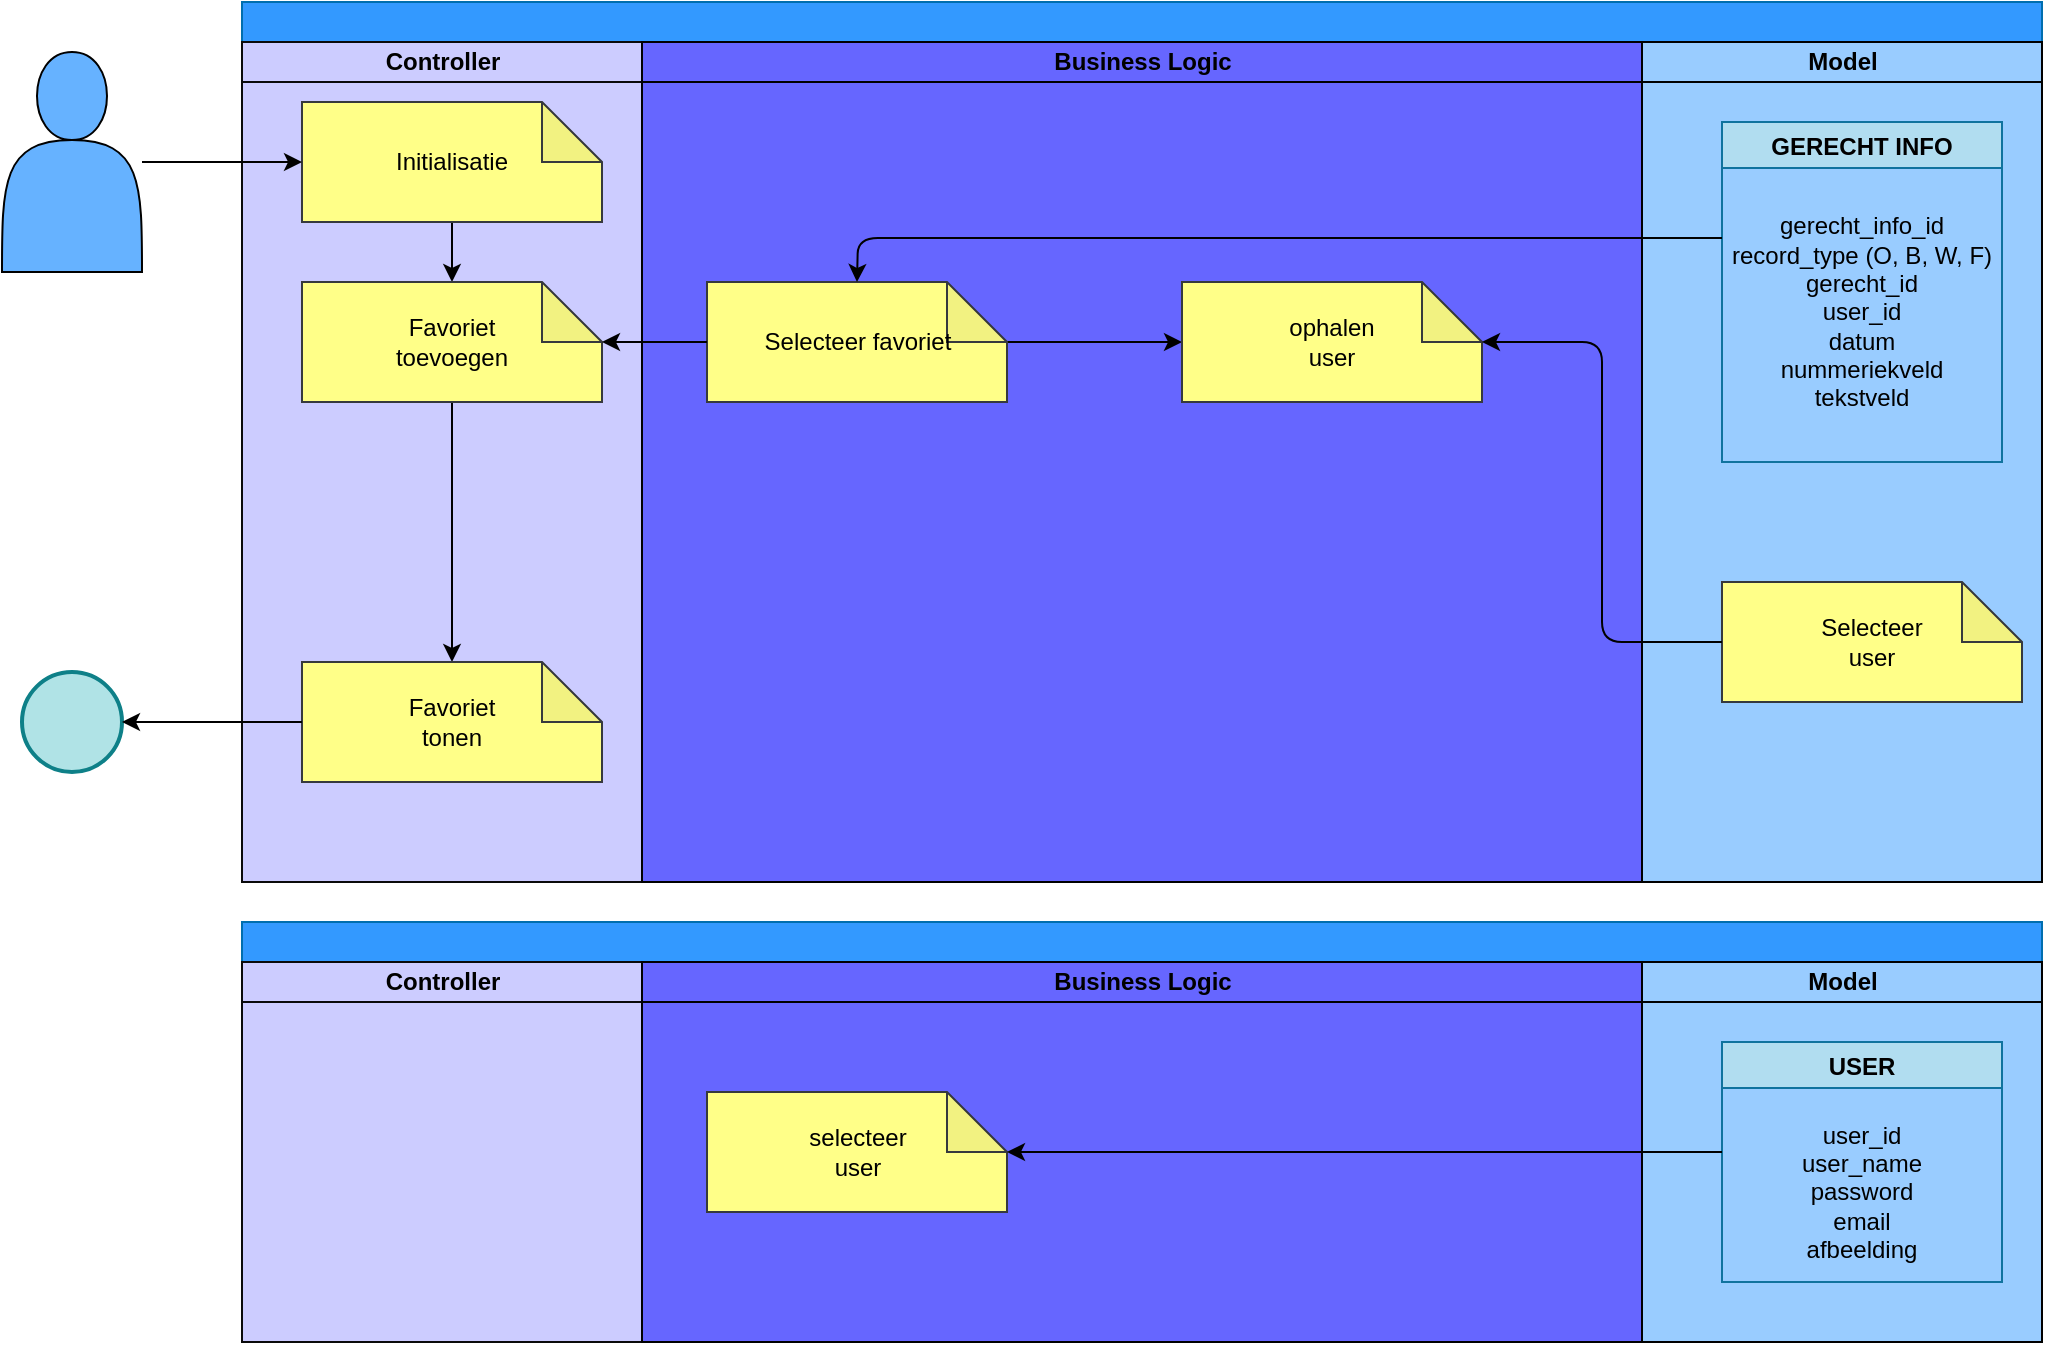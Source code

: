 <mxfile>
    <diagram id="76YbqKZ29KdDGDx_VVql" name="Page-1">
        <mxGraphModel dx="2093" dy="707" grid="1" gridSize="10" guides="1" tooltips="1" connect="1" arrows="1" fold="1" page="1" pageScale="1" pageWidth="850" pageHeight="1100" math="0" shadow="0">
            <root>
                <mxCell id="0"/>
                <mxCell id="1" parent="0"/>
                <mxCell id="2" value="" style="swimlane;childLayout=stackLayout;resizeParent=1;resizeParentMax=0;startSize=20;html=1;fillColor=#3399FF;fontColor=#000000;strokeColor=#006EAF;" parent="1" vertex="1">
                    <mxGeometry x="-660" y="30" width="900" height="440" as="geometry"/>
                </mxCell>
                <mxCell id="3" value="Controller" style="swimlane;startSize=20;html=1;fillColor=#CCCCFF;fontColor=#000000;strokeColor=#0a0a0a;gradientColor=none;swimlaneFillColor=#CCCCFF;" parent="2" vertex="1">
                    <mxGeometry y="20" width="200" height="420" as="geometry"/>
                </mxCell>
                <mxCell id="4" style="edgeStyle=none;html=1;exitX=0.5;exitY=1;exitDx=0;exitDy=0;exitPerimeter=0;entryX=0.5;entryY=0;entryDx=0;entryDy=0;entryPerimeter=0;strokeColor=#000000;fontColor=#000000;" parent="3" source="5" target="7" edge="1">
                    <mxGeometry relative="1" as="geometry"/>
                </mxCell>
                <mxCell id="5" value="&lt;span style=&quot;color: rgb(0, 0, 0);&quot;&gt;Initialisatie&lt;/span&gt;" style="shape=note;whiteSpace=wrap;html=1;backgroundOutline=1;darkOpacity=0.05;strokeColor=#36393d;fillColor=#ffff88;" parent="3" vertex="1">
                    <mxGeometry x="30" y="30" width="150" height="60" as="geometry"/>
                </mxCell>
                <mxCell id="6" style="edgeStyle=none;html=1;exitX=0.5;exitY=1;exitDx=0;exitDy=0;exitPerimeter=0;strokeColor=#000000;fontColor=#000000;" parent="3" source="7" target="8" edge="1">
                    <mxGeometry relative="1" as="geometry">
                        <mxPoint x="105" y="210" as="targetPoint"/>
                    </mxGeometry>
                </mxCell>
                <mxCell id="7" value="&lt;font color=&quot;#000000&quot;&gt;Favoriet&lt;br&gt;toevoegen&lt;/font&gt;" style="shape=note;whiteSpace=wrap;html=1;backgroundOutline=1;darkOpacity=0.05;strokeColor=#36393d;fillColor=#ffff88;" parent="3" vertex="1">
                    <mxGeometry x="30" y="120" width="150" height="60" as="geometry"/>
                </mxCell>
                <mxCell id="8" value="Favoriet&lt;br&gt;tonen" style="shape=note;whiteSpace=wrap;html=1;backgroundOutline=1;darkOpacity=0.05;strokeColor=#36393d;fillColor=#ffff88;fontColor=#000000;labelBackgroundColor=none;" parent="3" vertex="1">
                    <mxGeometry x="30" y="310" width="150" height="60" as="geometry"/>
                </mxCell>
                <mxCell id="9" value="&lt;font color=&quot;#000000&quot;&gt;Business Logic&lt;/font&gt;" style="swimlane;startSize=20;html=1;fillColor=#6666FF;strokeColor=#000000;swimlaneFillColor=#6666FF;fontColor=#ffffff;" parent="2" vertex="1">
                    <mxGeometry x="200" y="20" width="500" height="420" as="geometry"/>
                </mxCell>
                <mxCell id="13" style="edgeStyle=none;html=1;exitX=0;exitY=0;exitDx=150;exitDy=30;exitPerimeter=0;strokeColor=#000000;fontColor=#000000;" parent="9" source="14" edge="1">
                    <mxGeometry relative="1" as="geometry">
                        <mxPoint x="270" y="150.0" as="targetPoint"/>
                    </mxGeometry>
                </mxCell>
                <mxCell id="14" value="&lt;font color=&quot;#000000&quot;&gt;Selecteer favoriet&lt;/font&gt;" style="shape=note;whiteSpace=wrap;html=1;backgroundOutline=1;darkOpacity=0.05;strokeColor=#36393d;fillColor=#ffff88;" parent="9" vertex="1">
                    <mxGeometry x="32.5" y="120" width="150" height="60" as="geometry"/>
                </mxCell>
                <mxCell id="16" value="&lt;font color=&quot;#000000&quot;&gt;ophalen&lt;br&gt;user&lt;/font&gt;" style="shape=note;whiteSpace=wrap;html=1;backgroundOutline=1;darkOpacity=0.05;strokeColor=#36393d;fillColor=#ffff88;" parent="9" vertex="1">
                    <mxGeometry x="270" y="120" width="150" height="60" as="geometry"/>
                </mxCell>
                <mxCell id="19" value="&lt;font color=&quot;#000000&quot;&gt;Model&lt;/font&gt;" style="swimlane;startSize=20;html=1;fillColor=#99CCFF;swimlaneFillColor=#99CCFF;strokeColor=#000000;" parent="2" vertex="1">
                    <mxGeometry x="700" y="20" width="200" height="420" as="geometry"/>
                </mxCell>
                <mxCell id="20" value="GERECHT INFO" style="swimlane;labelBackgroundColor=none;strokeColor=#10739e;fillColor=#b1ddf0;fontColor=#000000;startSize=23;" parent="19" vertex="1">
                    <mxGeometry x="40" y="40" width="140" height="170" as="geometry"/>
                </mxCell>
                <mxCell id="22" value="&lt;font color=&quot;#000000&quot;&gt;Selecteer&lt;br&gt;user&lt;br&gt;&lt;/font&gt;" style="shape=note;whiteSpace=wrap;html=1;backgroundOutline=1;darkOpacity=0.05;strokeColor=#36393d;fillColor=#ffff88;" parent="19" vertex="1">
                    <mxGeometry x="40" y="270" width="150" height="60" as="geometry"/>
                </mxCell>
                <mxCell id="23" value="&lt;font color=&quot;#000000&quot;&gt;gerecht_info_id&lt;br&gt;record_type (O, B, W, F)&lt;br&gt;gerecht_id&lt;br&gt;user_id&lt;br&gt;datum&lt;br&gt;nummeriekveld&lt;br&gt;tekstveld&lt;br&gt;&lt;/font&gt;" style="text;html=1;strokeColor=none;fillColor=none;align=center;verticalAlign=middle;whiteSpace=wrap;rounded=0;" parent="19" vertex="1">
                    <mxGeometry x="40" y="60" width="140" height="150" as="geometry"/>
                </mxCell>
                <mxCell id="24" style="edgeStyle=none;html=1;entryX=0.5;entryY=0;entryDx=0;entryDy=0;entryPerimeter=0;strokeColor=#000000;fontColor=#000000;" parent="2" target="14" edge="1">
                    <mxGeometry relative="1" as="geometry">
                        <Array as="points">
                            <mxPoint x="308" y="118"/>
                        </Array>
                        <mxPoint x="740" y="118" as="sourcePoint"/>
                    </mxGeometry>
                </mxCell>
                <mxCell id="25" style="edgeStyle=none;html=1;entryX=0;entryY=0;entryDx=150;entryDy=30;entryPerimeter=0;strokeColor=#000000;fontColor=#000000;" parent="2" source="14" target="7" edge="1">
                    <mxGeometry relative="1" as="geometry"/>
                </mxCell>
                <mxCell id="27" style="edgeStyle=none;html=1;strokeColor=#000000;fontColor=#000000;entryX=0;entryY=0;entryDx=150;entryDy=30;entryPerimeter=0;exitX=0;exitY=0.5;exitDx=0;exitDy=0;exitPerimeter=0;" parent="2" source="22" target="16" edge="1">
                    <mxGeometry relative="1" as="geometry">
                        <mxPoint x="730" y="380" as="sourcePoint"/>
                        <mxPoint x="670" y="360" as="targetPoint"/>
                        <Array as="points">
                            <mxPoint x="680" y="320"/>
                            <mxPoint x="680" y="170"/>
                        </Array>
                    </mxGeometry>
                </mxCell>
                <mxCell id="29" style="edgeStyle=none;html=1;strokeColor=#000000;" parent="1" source="28" target="5" edge="1">
                    <mxGeometry relative="1" as="geometry"/>
                </mxCell>
                <mxCell id="28" value="" style="shape=actor;whiteSpace=wrap;html=1;fillColor=#66B2FF;strokeColor=#000000;" parent="1" vertex="1">
                    <mxGeometry x="-780" y="55" width="70" height="110" as="geometry"/>
                </mxCell>
                <mxCell id="30" value="" style="ellipse;whiteSpace=wrap;html=1;aspect=fixed;labelBackgroundColor=none;strokeColor=#0e8088;fillColor=#b0e3e6;strokeWidth=2;" parent="1" vertex="1">
                    <mxGeometry x="-770" y="365" width="50" height="50" as="geometry"/>
                </mxCell>
                <mxCell id="31" style="edgeStyle=none;html=1;entryX=1;entryY=0.5;entryDx=0;entryDy=0;strokeColor=#000000;" parent="1" source="8" target="30" edge="1">
                    <mxGeometry relative="1" as="geometry"/>
                </mxCell>
                <mxCell id="32" value="" style="swimlane;childLayout=stackLayout;resizeParent=1;resizeParentMax=0;startSize=20;html=1;fillColor=#3399FF;fontColor=#000000;strokeColor=#006EAF;" parent="1" vertex="1">
                    <mxGeometry x="-660" y="490" width="900" height="210" as="geometry"/>
                </mxCell>
                <mxCell id="33" value="Controller" style="swimlane;startSize=20;html=1;fillColor=#CCCCFF;fontColor=#000000;strokeColor=#0a0a0a;gradientColor=none;swimlaneFillColor=#CCCCFF;" parent="32" vertex="1">
                    <mxGeometry y="20" width="200" height="190" as="geometry"/>
                </mxCell>
                <mxCell id="34" value="&lt;font color=&quot;#000000&quot;&gt;Business Logic&lt;/font&gt;" style="swimlane;startSize=20;html=1;fillColor=#6666FF;strokeColor=#000000;swimlaneFillColor=#6666FF;fontColor=#ffffff;" parent="32" vertex="1">
                    <mxGeometry x="200" y="20" width="500" height="190" as="geometry"/>
                </mxCell>
                <mxCell id="36" value="&lt;font color=&quot;#000000&quot;&gt;selecteer&lt;br&gt;user&lt;/font&gt;" style="shape=note;whiteSpace=wrap;html=1;backgroundOutline=1;darkOpacity=0.05;strokeColor=#36393d;fillColor=#ffff88;" parent="34" vertex="1">
                    <mxGeometry x="32.5" y="65" width="150" height="60" as="geometry"/>
                </mxCell>
                <mxCell id="38" value="&lt;font color=&quot;#000000&quot;&gt;Model&lt;/font&gt;" style="swimlane;startSize=20;html=1;fillColor=#99CCFF;swimlaneFillColor=#99CCFF;strokeColor=#000000;" parent="32" vertex="1">
                    <mxGeometry x="700" y="20" width="200" height="190" as="geometry"/>
                </mxCell>
                <mxCell id="39" value="USER" style="swimlane;labelBackgroundColor=none;strokeColor=#10739e;fillColor=#b1ddf0;fontColor=#000000;startSize=23;" parent="38" vertex="1">
                    <mxGeometry x="40" y="40" width="140" height="120" as="geometry"/>
                </mxCell>
                <mxCell id="40" value="&lt;font color=&quot;#000000&quot;&gt;user_id&lt;br&gt;user_name&lt;br&gt;password&lt;br&gt;email&lt;br&gt;afbeelding&lt;br&gt;&lt;/font&gt;" style="text;html=1;strokeColor=none;fillColor=none;align=center;verticalAlign=middle;whiteSpace=wrap;rounded=0;" parent="39" vertex="1">
                    <mxGeometry x="15" y="20" width="110" height="110" as="geometry"/>
                </mxCell>
                <mxCell id="41" style="edgeStyle=none;html=1;strokeColor=#000000;fontColor=#000000;" parent="32" target="36" edge="1">
                    <mxGeometry relative="1" as="geometry">
                        <mxPoint x="740" y="115" as="sourcePoint"/>
                    </mxGeometry>
                </mxCell>
            </root>
        </mxGraphModel>
    </diagram>
</mxfile>